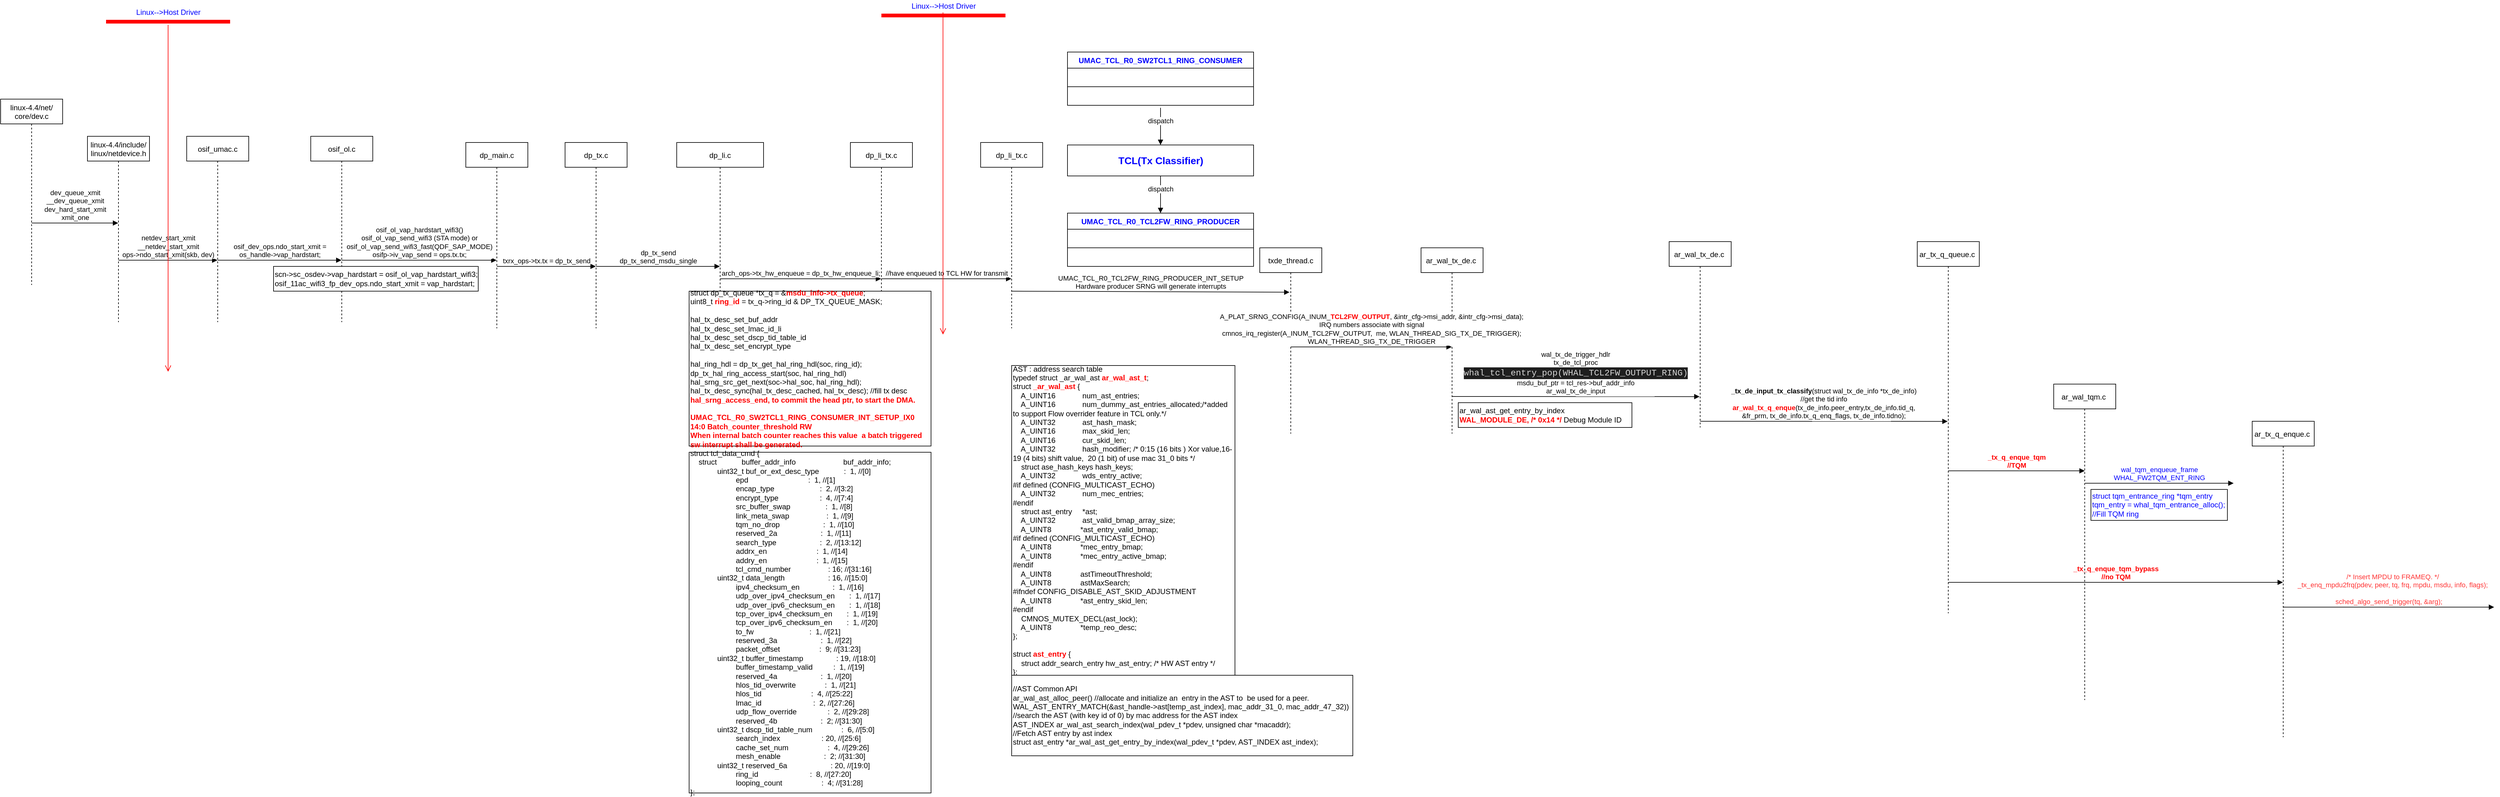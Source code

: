 <mxfile version="20.3.6" type="github">
  <diagram id="kgpKYQtTHZ0yAKxKKP6v" name="Page-1">
    <mxGraphModel dx="3816" dy="1634" grid="1" gridSize="10" guides="1" tooltips="1" connect="1" arrows="1" fold="1" page="1" pageScale="1" pageWidth="850" pageHeight="1100" math="0" shadow="0">
      <root>
        <mxCell id="0" />
        <mxCell id="1" parent="0" />
        <mxCell id="3nuBFxr9cyL0pnOWT2aG-1" value="dp_tx.c" style="shape=umlLifeline;perimeter=lifelinePerimeter;container=1;collapsible=0;recursiveResize=0;rounded=0;shadow=0;strokeWidth=1;" parent="1" vertex="1">
          <mxGeometry x="70" y="290" width="100" height="300" as="geometry" />
        </mxCell>
        <mxCell id="eFxjzbuiIlGFCDcoWRk1-1" value="dp_tx_send&lt;br&gt;dp_tx_send_msdu_single" style="html=1;verticalAlign=bottom;endArrow=block;" parent="3nuBFxr9cyL0pnOWT2aG-1" target="3nuBFxr9cyL0pnOWT2aG-5" edge="1">
          <mxGeometry width="80" relative="1" as="geometry">
            <mxPoint x="50" y="200" as="sourcePoint" />
            <mxPoint x="130" y="200" as="targetPoint" />
          </mxGeometry>
        </mxCell>
        <mxCell id="3nuBFxr9cyL0pnOWT2aG-5" value="dp_li.c" style="shape=umlLifeline;perimeter=lifelinePerimeter;container=1;collapsible=0;recursiveResize=0;rounded=0;shadow=0;strokeWidth=1;" parent="1" vertex="1">
          <mxGeometry x="250" y="290" width="140" height="240" as="geometry" />
        </mxCell>
        <mxCell id="eFxjzbuiIlGFCDcoWRk1-2" value="dp_li_tx.c" style="shape=umlLifeline;perimeter=lifelinePerimeter;container=1;collapsible=0;recursiveResize=0;rounded=0;shadow=0;strokeWidth=1;" parent="1" vertex="1">
          <mxGeometry x="530" y="290" width="100" height="300" as="geometry" />
        </mxCell>
        <mxCell id="eFxjzbuiIlGFCDcoWRk1-5" value="//have enqueued to TCL HW for transmit" style="html=1;verticalAlign=bottom;endArrow=block;" parent="eFxjzbuiIlGFCDcoWRk1-2" target="eFxjzbuiIlGFCDcoWRk1-4" edge="1">
          <mxGeometry width="80" relative="1" as="geometry">
            <mxPoint x="50" y="220" as="sourcePoint" />
            <mxPoint x="130" y="220" as="targetPoint" />
          </mxGeometry>
        </mxCell>
        <mxCell id="eFxjzbuiIlGFCDcoWRk1-4" value="dp_li_tx.c" style="shape=umlLifeline;perimeter=lifelinePerimeter;container=1;collapsible=0;recursiveResize=0;rounded=0;shadow=0;strokeWidth=1;" parent="1" vertex="1">
          <mxGeometry x="740" y="290" width="100" height="300" as="geometry" />
        </mxCell>
        <mxCell id="eFxjzbuiIlGFCDcoWRk1-23" value="UMAC_TCL_R0_TCL2FW_RING_PRODUCER_INT_SETUP&lt;br&gt;Hardware&amp;nbsp;producer SRNG will generate interrupts" style="html=1;verticalAlign=bottom;endArrow=block;entryX=0.479;entryY=0.239;entryDx=0;entryDy=0;entryPerimeter=0;" parent="eFxjzbuiIlGFCDcoWRk1-4" target="eFxjzbuiIlGFCDcoWRk1-27" edge="1">
          <mxGeometry width="80" relative="1" as="geometry">
            <mxPoint x="50" y="240" as="sourcePoint" />
            <mxPoint x="489.5" y="240" as="targetPoint" />
          </mxGeometry>
        </mxCell>
        <mxCell id="eFxjzbuiIlGFCDcoWRk1-6" value="&lt;div&gt;&lt;span&gt;	&lt;/span&gt;struct dp_tx_queue *tx_q = &amp;amp;&lt;b&gt;&lt;font color=&quot;#ff0000&quot;&gt;msdu_info-&amp;gt;tx_queue&lt;/font&gt;&lt;/b&gt;;&lt;/div&gt;&lt;div&gt;&lt;span&gt;	&lt;/span&gt;uint8_t &lt;b&gt;&lt;font color=&quot;#ff0000&quot;&gt;ring_id&lt;/font&gt;&lt;/b&gt; = tx_q-&amp;gt;ring_id &amp;amp; DP_TX_QUEUE_MASK;&lt;/div&gt;&lt;div&gt;&lt;br&gt;&lt;/div&gt;hal_tx_desc_set_buf_addr&lt;br&gt;hal_tx_desc_set_lmac_id_li&lt;br&gt;hal_tx_desc_set_dscp_tid_table_id&lt;br&gt;hal_tx_desc_set_encrypt_type&lt;br&gt;&lt;br&gt;hal_ring_hdl = dp_tx_get_hal_ring_hdl(soc, ring_id);&lt;br&gt;dp_tx_hal_ring_access_start(soc, hal_ring_hdl)&lt;br&gt;hal_srng_src_get_next(soc-&amp;gt;hal_soc, hal_ring_hdl);&lt;br&gt;hal_tx_desc_sync(hal_tx_desc_cached, hal_tx_desc); //fill tx desc&lt;br&gt;&lt;font color=&quot;#ff0000&quot;&gt;&lt;b&gt;hal_srng_access_end, to commit the head ptr, to start the DMA.&lt;br&gt;&lt;/b&gt;&lt;br&gt;&lt;div&gt;&lt;b&gt;UMAC_TCL_R0_SW2TCL1_RING_CONSUMER_INT_SETUP_IX0&lt;/b&gt;&lt;/div&gt;&lt;div&gt;&lt;b&gt;14:0&lt;span&gt;	&lt;/span&gt;Batch_counter_threshold&lt;span&gt;	&lt;/span&gt;RW&lt;span&gt;	&lt;/span&gt;&lt;/b&gt;&lt;/div&gt;&lt;div&gt;&lt;b&gt;When internal batch counter reaches this value&amp;nbsp; a batch triggered sw interrupt shall be generated.&lt;/b&gt;&lt;/div&gt;&lt;/font&gt;" style="rounded=0;whiteSpace=wrap;html=1;align=left;" parent="1" vertex="1">
          <mxGeometry x="270" y="530" width="390" height="250" as="geometry" />
        </mxCell>
        <mxCell id="eFxjzbuiIlGFCDcoWRk1-3" value="arch_ops-&amp;gt;tx_hw_enqueue = dp_tx_hw_enqueue_li;" style="html=1;verticalAlign=bottom;endArrow=block;" parent="1" source="3nuBFxr9cyL0pnOWT2aG-5" target="eFxjzbuiIlGFCDcoWRk1-2" edge="1">
          <mxGeometry width="80" relative="1" as="geometry">
            <mxPoint x="340" y="510" as="sourcePoint" />
            <mxPoint x="380" y="510" as="targetPoint" />
            <Array as="points">
              <mxPoint x="460" y="510" />
            </Array>
          </mxGeometry>
        </mxCell>
        <mxCell id="eFxjzbuiIlGFCDcoWRk1-8" value="dp_main.c" style="shape=umlLifeline;perimeter=lifelinePerimeter;container=1;collapsible=0;recursiveResize=0;rounded=0;shadow=0;strokeWidth=1;" parent="1" vertex="1">
          <mxGeometry x="-90" y="290" width="100" height="300" as="geometry" />
        </mxCell>
        <mxCell id="eFxjzbuiIlGFCDcoWRk1-9" value="txrx_ops-&amp;gt;tx.tx = dp_tx_send" style="html=1;verticalAlign=bottom;endArrow=block;" parent="eFxjzbuiIlGFCDcoWRk1-8" target="3nuBFxr9cyL0pnOWT2aG-1" edge="1">
          <mxGeometry width="80" relative="1" as="geometry">
            <mxPoint x="50" y="200" as="sourcePoint" />
            <mxPoint x="130" y="200" as="targetPoint" />
          </mxGeometry>
        </mxCell>
        <mxCell id="eFxjzbuiIlGFCDcoWRk1-10" value="osif_ol.c" style="shape=umlLifeline;perimeter=lifelinePerimeter;container=1;collapsible=0;recursiveResize=0;rounded=0;shadow=0;strokeWidth=1;" parent="1" vertex="1">
          <mxGeometry x="-340" y="280" width="100" height="300" as="geometry" />
        </mxCell>
        <mxCell id="eFxjzbuiIlGFCDcoWRk1-11" value="osif_ol_vap_hardstart_wifi3()&lt;br&gt;osif_ol_vap_send_wifi3 (STA mode) or&lt;br&gt;osif_ol_vap_send_wifi3_fast(QDF_SAP_MODE)&lt;br&gt;osifp-&amp;gt;iv_vap_send = ops.tx.tx;" style="html=1;verticalAlign=bottom;endArrow=block;" parent="eFxjzbuiIlGFCDcoWRk1-10" target="eFxjzbuiIlGFCDcoWRk1-8" edge="1">
          <mxGeometry width="80" relative="1" as="geometry">
            <mxPoint x="50" y="200" as="sourcePoint" />
            <mxPoint x="130" y="200" as="targetPoint" />
          </mxGeometry>
        </mxCell>
        <mxCell id="eFxjzbuiIlGFCDcoWRk1-12" value="scn-&amp;gt;sc_osdev-&amp;gt;vap_hardstart = osif_ol_vap_hardstart_wifi3;&lt;br&gt;osif_11ac_wifi3_fp_dev_ops.ndo_start_xmit = vap_hardstart;" style="rounded=0;whiteSpace=wrap;html=1;align=left;" parent="1" vertex="1">
          <mxGeometry x="-400" y="490" width="330" height="40" as="geometry" />
        </mxCell>
        <mxCell id="eFxjzbuiIlGFCDcoWRk1-13" value="osif_umac.c" style="shape=umlLifeline;perimeter=lifelinePerimeter;container=1;collapsible=0;recursiveResize=0;rounded=0;shadow=0;strokeWidth=1;" parent="1" vertex="1">
          <mxGeometry x="-540" y="280" width="100" height="300" as="geometry" />
        </mxCell>
        <mxCell id="eFxjzbuiIlGFCDcoWRk1-14" value="osif_dev_ops.ndo_start_xmit = &lt;br&gt;os_handle-&amp;gt;vap_hardstart;" style="html=1;verticalAlign=bottom;endArrow=block;" parent="eFxjzbuiIlGFCDcoWRk1-13" target="eFxjzbuiIlGFCDcoWRk1-10" edge="1">
          <mxGeometry width="80" relative="1" as="geometry">
            <mxPoint x="50" y="200" as="sourcePoint" />
            <mxPoint x="130" y="200" as="targetPoint" />
          </mxGeometry>
        </mxCell>
        <mxCell id="eFxjzbuiIlGFCDcoWRk1-15" value="linux-4.4/include/&#xa;linux/netdevice.h" style="shape=umlLifeline;perimeter=lifelinePerimeter;container=1;collapsible=0;recursiveResize=0;rounded=0;shadow=0;strokeWidth=1;" parent="1" vertex="1">
          <mxGeometry x="-700" y="280" width="100" height="300" as="geometry" />
        </mxCell>
        <mxCell id="eFxjzbuiIlGFCDcoWRk1-16" value="&lt;div&gt;netdev_start_xmit&lt;/div&gt;&lt;div&gt;__netdev_start_xmit&lt;/div&gt;ops-&amp;gt;ndo_start_xmit(skb, dev)" style="html=1;verticalAlign=bottom;endArrow=block;" parent="eFxjzbuiIlGFCDcoWRk1-15" target="eFxjzbuiIlGFCDcoWRk1-13" edge="1">
          <mxGeometry width="80" relative="1" as="geometry">
            <mxPoint x="50" y="200" as="sourcePoint" />
            <mxPoint x="170" y="200" as="targetPoint" />
          </mxGeometry>
        </mxCell>
        <mxCell id="eFxjzbuiIlGFCDcoWRk1-17" value="linux-4.4/net/&#xa;core/dev.c" style="shape=umlLifeline;perimeter=lifelinePerimeter;container=1;collapsible=0;recursiveResize=0;rounded=0;shadow=0;strokeWidth=1;" parent="1" vertex="1">
          <mxGeometry x="-840" y="220" width="100" height="300" as="geometry" />
        </mxCell>
        <mxCell id="eFxjzbuiIlGFCDcoWRk1-18" value="&lt;div&gt;dev_queue_xmit&lt;/div&gt;&lt;div&gt;__dev_queue_xmit&lt;/div&gt;&lt;div&gt;dev_hard_start_xmit&lt;/div&gt;xmit_one&lt;div&gt;&lt;/div&gt;" style="html=1;verticalAlign=bottom;endArrow=block;" parent="eFxjzbuiIlGFCDcoWRk1-17" target="eFxjzbuiIlGFCDcoWRk1-15" edge="1">
          <mxGeometry width="80" relative="1" as="geometry">
            <mxPoint x="50" y="200" as="sourcePoint" />
            <mxPoint x="170" y="200" as="targetPoint" />
          </mxGeometry>
        </mxCell>
        <mxCell id="eFxjzbuiIlGFCDcoWRk1-19" value="&lt;div&gt;struct tcl_data_cmd {&lt;/div&gt;&lt;div&gt;&amp;nbsp; &amp;nbsp; struct&amp;nbsp; &amp;nbsp; &amp;nbsp; &amp;nbsp; &amp;nbsp; &amp;nbsp; buffer_addr_info&amp;nbsp; &amp;nbsp; &amp;nbsp; &amp;nbsp; &amp;nbsp; &amp;nbsp; &amp;nbsp; &amp;nbsp; &amp;nbsp; &amp;nbsp; &amp;nbsp; &amp;nbsp;buf_addr_info;&lt;/div&gt;&lt;div&gt;&amp;nbsp; &amp;nbsp; &amp;nbsp; &amp;nbsp; &amp;nbsp; &amp;nbsp; &amp;nbsp;uint32_t buf_or_ext_desc_type&amp;nbsp; &amp;nbsp; &amp;nbsp; &amp;nbsp; &amp;nbsp; &amp;nbsp; :&amp;nbsp; 1, //[0]&lt;/div&gt;&lt;div&gt;&amp;nbsp; &amp;nbsp; &amp;nbsp; &amp;nbsp; &amp;nbsp; &amp;nbsp; &amp;nbsp; &amp;nbsp; &amp;nbsp; &amp;nbsp; &amp;nbsp; epd&amp;nbsp; &amp;nbsp; &amp;nbsp; &amp;nbsp; &amp;nbsp; &amp;nbsp; &amp;nbsp; &amp;nbsp; &amp;nbsp; &amp;nbsp; &amp;nbsp; &amp;nbsp; &amp;nbsp; &amp;nbsp; &amp;nbsp;:&amp;nbsp; 1, //[1]&lt;/div&gt;&lt;div&gt;&amp;nbsp; &amp;nbsp; &amp;nbsp; &amp;nbsp; &amp;nbsp; &amp;nbsp; &amp;nbsp; &amp;nbsp; &amp;nbsp; &amp;nbsp; &amp;nbsp; encap_type&amp;nbsp; &amp;nbsp; &amp;nbsp; &amp;nbsp; &amp;nbsp; &amp;nbsp; &amp;nbsp; &amp;nbsp; &amp;nbsp; &amp;nbsp; &amp;nbsp; :&amp;nbsp; 2, //[3:2]&lt;/div&gt;&lt;div&gt;&amp;nbsp; &amp;nbsp; &amp;nbsp; &amp;nbsp; &amp;nbsp; &amp;nbsp; &amp;nbsp; &amp;nbsp; &amp;nbsp; &amp;nbsp; &amp;nbsp; encrypt_type&amp;nbsp; &amp;nbsp; &amp;nbsp; &amp;nbsp; &amp;nbsp; &amp;nbsp; &amp;nbsp; &amp;nbsp; &amp;nbsp; &amp;nbsp; :&amp;nbsp; 4, //[7:4]&lt;/div&gt;&lt;div&gt;&amp;nbsp; &amp;nbsp; &amp;nbsp; &amp;nbsp; &amp;nbsp; &amp;nbsp; &amp;nbsp; &amp;nbsp; &amp;nbsp; &amp;nbsp; &amp;nbsp; src_buffer_swap&amp;nbsp; &amp;nbsp; &amp;nbsp; &amp;nbsp; &amp;nbsp; &amp;nbsp; &amp;nbsp; &amp;nbsp; &amp;nbsp;:&amp;nbsp; 1, //[8]&lt;/div&gt;&lt;div&gt;&amp;nbsp; &amp;nbsp; &amp;nbsp; &amp;nbsp; &amp;nbsp; &amp;nbsp; &amp;nbsp; &amp;nbsp; &amp;nbsp; &amp;nbsp; &amp;nbsp; link_meta_swap&amp;nbsp; &amp;nbsp; &amp;nbsp; &amp;nbsp; &amp;nbsp; &amp;nbsp; &amp;nbsp; &amp;nbsp; &amp;nbsp; :&amp;nbsp; 1, //[9]&lt;/div&gt;&lt;div&gt;&amp;nbsp; &amp;nbsp; &amp;nbsp; &amp;nbsp; &amp;nbsp; &amp;nbsp; &amp;nbsp; &amp;nbsp; &amp;nbsp; &amp;nbsp; &amp;nbsp; tqm_no_drop&amp;nbsp; &amp;nbsp; &amp;nbsp; &amp;nbsp; &amp;nbsp; &amp;nbsp; &amp;nbsp; &amp;nbsp; &amp;nbsp; &amp;nbsp; &amp;nbsp;:&amp;nbsp; 1, //[10]&lt;/div&gt;&lt;div&gt;&amp;nbsp; &amp;nbsp; &amp;nbsp; &amp;nbsp; &amp;nbsp; &amp;nbsp; &amp;nbsp; &amp;nbsp; &amp;nbsp; &amp;nbsp; &amp;nbsp; reserved_2a&amp;nbsp; &amp;nbsp; &amp;nbsp; &amp;nbsp; &amp;nbsp; &amp;nbsp; &amp;nbsp; &amp;nbsp; &amp;nbsp; &amp;nbsp; &amp;nbsp;:&amp;nbsp; 1, //[11]&lt;/div&gt;&lt;div&gt;&amp;nbsp; &amp;nbsp; &amp;nbsp; &amp;nbsp; &amp;nbsp; &amp;nbsp; &amp;nbsp; &amp;nbsp; &amp;nbsp; &amp;nbsp; &amp;nbsp; search_type&amp;nbsp; &amp;nbsp; &amp;nbsp; &amp;nbsp; &amp;nbsp; &amp;nbsp; &amp;nbsp; &amp;nbsp; &amp;nbsp; &amp;nbsp; &amp;nbsp;:&amp;nbsp; 2, //[13:12]&lt;/div&gt;&lt;div&gt;&amp;nbsp; &amp;nbsp; &amp;nbsp; &amp;nbsp; &amp;nbsp; &amp;nbsp; &amp;nbsp; &amp;nbsp; &amp;nbsp; &amp;nbsp; &amp;nbsp; addrx_en&amp;nbsp; &amp;nbsp; &amp;nbsp; &amp;nbsp; &amp;nbsp; &amp;nbsp; &amp;nbsp; &amp;nbsp; &amp;nbsp; &amp;nbsp; &amp;nbsp; &amp;nbsp; :&amp;nbsp; 1, //[14]&lt;/div&gt;&lt;div&gt;&amp;nbsp; &amp;nbsp; &amp;nbsp; &amp;nbsp; &amp;nbsp; &amp;nbsp; &amp;nbsp; &amp;nbsp; &amp;nbsp; &amp;nbsp; &amp;nbsp; addry_en&amp;nbsp; &amp;nbsp; &amp;nbsp; &amp;nbsp; &amp;nbsp; &amp;nbsp; &amp;nbsp; &amp;nbsp; &amp;nbsp; &amp;nbsp; &amp;nbsp; &amp;nbsp; :&amp;nbsp; 1, //[15]&lt;/div&gt;&lt;div&gt;&amp;nbsp; &amp;nbsp; &amp;nbsp; &amp;nbsp; &amp;nbsp; &amp;nbsp; &amp;nbsp; &amp;nbsp; &amp;nbsp; &amp;nbsp; &amp;nbsp; tcl_cmd_number&amp;nbsp; &amp;nbsp; &amp;nbsp; &amp;nbsp; &amp;nbsp; &amp;nbsp; &amp;nbsp; &amp;nbsp; &amp;nbsp; : 16; //[31:16]&lt;/div&gt;&lt;div&gt;&amp;nbsp; &amp;nbsp; &amp;nbsp; &amp;nbsp; &amp;nbsp; &amp;nbsp; &amp;nbsp;uint32_t data_length&amp;nbsp; &amp;nbsp; &amp;nbsp; &amp;nbsp; &amp;nbsp; &amp;nbsp; &amp;nbsp; &amp;nbsp; &amp;nbsp; &amp;nbsp; &amp;nbsp;: 16, //[15:0]&lt;/div&gt;&lt;div&gt;&amp;nbsp; &amp;nbsp; &amp;nbsp; &amp;nbsp; &amp;nbsp; &amp;nbsp; &amp;nbsp; &amp;nbsp; &amp;nbsp; &amp;nbsp; &amp;nbsp; ipv4_checksum_en&amp;nbsp; &amp;nbsp; &amp;nbsp; &amp;nbsp; &amp;nbsp; &amp;nbsp; &amp;nbsp; &amp;nbsp; :&amp;nbsp; 1, //[16]&lt;/div&gt;&lt;div&gt;&amp;nbsp; &amp;nbsp; &amp;nbsp; &amp;nbsp; &amp;nbsp; &amp;nbsp; &amp;nbsp; &amp;nbsp; &amp;nbsp; &amp;nbsp; &amp;nbsp; udp_over_ipv4_checksum_en&amp;nbsp; &amp;nbsp; &amp;nbsp; &amp;nbsp;:&amp;nbsp; 1, //[17]&lt;/div&gt;&lt;div&gt;&amp;nbsp; &amp;nbsp; &amp;nbsp; &amp;nbsp; &amp;nbsp; &amp;nbsp; &amp;nbsp; &amp;nbsp; &amp;nbsp; &amp;nbsp; &amp;nbsp; udp_over_ipv6_checksum_en&amp;nbsp; &amp;nbsp; &amp;nbsp; &amp;nbsp;:&amp;nbsp; 1, //[18]&lt;/div&gt;&lt;div&gt;&amp;nbsp; &amp;nbsp; &amp;nbsp; &amp;nbsp; &amp;nbsp; &amp;nbsp; &amp;nbsp; &amp;nbsp; &amp;nbsp; &amp;nbsp; &amp;nbsp; tcp_over_ipv4_checksum_en&amp;nbsp; &amp;nbsp; &amp;nbsp; &amp;nbsp;:&amp;nbsp; 1, //[19]&lt;/div&gt;&lt;div&gt;&amp;nbsp; &amp;nbsp; &amp;nbsp; &amp;nbsp; &amp;nbsp; &amp;nbsp; &amp;nbsp; &amp;nbsp; &amp;nbsp; &amp;nbsp; &amp;nbsp; tcp_over_ipv6_checksum_en&amp;nbsp; &amp;nbsp; &amp;nbsp; &amp;nbsp;:&amp;nbsp; 1, //[20]&lt;/div&gt;&lt;div&gt;&amp;nbsp; &amp;nbsp; &amp;nbsp; &amp;nbsp; &amp;nbsp; &amp;nbsp; &amp;nbsp; &amp;nbsp; &amp;nbsp; &amp;nbsp; &amp;nbsp; to_fw&amp;nbsp; &amp;nbsp; &amp;nbsp; &amp;nbsp; &amp;nbsp; &amp;nbsp; &amp;nbsp; &amp;nbsp; &amp;nbsp; &amp;nbsp; &amp;nbsp; &amp;nbsp; &amp;nbsp; &amp;nbsp;:&amp;nbsp; 1, //[21]&lt;/div&gt;&lt;div&gt;&amp;nbsp; &amp;nbsp; &amp;nbsp; &amp;nbsp; &amp;nbsp; &amp;nbsp; &amp;nbsp; &amp;nbsp; &amp;nbsp; &amp;nbsp; &amp;nbsp; reserved_3a&amp;nbsp; &amp;nbsp; &amp;nbsp; &amp;nbsp; &amp;nbsp; &amp;nbsp; &amp;nbsp; &amp;nbsp; &amp;nbsp; &amp;nbsp; &amp;nbsp;:&amp;nbsp; 1, //[22]&lt;/div&gt;&lt;div&gt;&amp;nbsp; &amp;nbsp; &amp;nbsp; &amp;nbsp; &amp;nbsp; &amp;nbsp; &amp;nbsp; &amp;nbsp; &amp;nbsp; &amp;nbsp; &amp;nbsp; packet_offset&amp;nbsp; &amp;nbsp; &amp;nbsp; &amp;nbsp; &amp;nbsp; &amp;nbsp; &amp;nbsp; &amp;nbsp; &amp;nbsp; &amp;nbsp;:&amp;nbsp; 9; //[31:23]&lt;/div&gt;&lt;div&gt;&amp;nbsp; &amp;nbsp; &amp;nbsp; &amp;nbsp; &amp;nbsp; &amp;nbsp; &amp;nbsp;uint32_t buffer_timestamp&amp;nbsp; &amp;nbsp; &amp;nbsp; &amp;nbsp; &amp;nbsp; &amp;nbsp; &amp;nbsp; &amp;nbsp; : 19, //[18:0]&lt;/div&gt;&lt;div&gt;&amp;nbsp; &amp;nbsp; &amp;nbsp; &amp;nbsp; &amp;nbsp; &amp;nbsp; &amp;nbsp; &amp;nbsp; &amp;nbsp; &amp;nbsp; &amp;nbsp; buffer_timestamp_valid&amp;nbsp; &amp;nbsp; &amp;nbsp; &amp;nbsp; &amp;nbsp; :&amp;nbsp; 1, //[19]&lt;/div&gt;&lt;div&gt;&amp;nbsp; &amp;nbsp; &amp;nbsp; &amp;nbsp; &amp;nbsp; &amp;nbsp; &amp;nbsp; &amp;nbsp; &amp;nbsp; &amp;nbsp; &amp;nbsp; reserved_4a&amp;nbsp; &amp;nbsp; &amp;nbsp; &amp;nbsp; &amp;nbsp; &amp;nbsp; &amp;nbsp; &amp;nbsp; &amp;nbsp; &amp;nbsp; &amp;nbsp;:&amp;nbsp; 1, //[20]&lt;/div&gt;&lt;div&gt;&amp;nbsp; &amp;nbsp; &amp;nbsp; &amp;nbsp; &amp;nbsp; &amp;nbsp; &amp;nbsp; &amp;nbsp; &amp;nbsp; &amp;nbsp; &amp;nbsp; hlos_tid_overwrite&amp;nbsp; &amp;nbsp; &amp;nbsp; &amp;nbsp; &amp;nbsp; &amp;nbsp; &amp;nbsp; :&amp;nbsp; 1, //[21]&lt;/div&gt;&lt;div&gt;&amp;nbsp; &amp;nbsp; &amp;nbsp; &amp;nbsp; &amp;nbsp; &amp;nbsp; &amp;nbsp; &amp;nbsp; &amp;nbsp; &amp;nbsp; &amp;nbsp; hlos_tid&amp;nbsp; &amp;nbsp; &amp;nbsp; &amp;nbsp; &amp;nbsp; &amp;nbsp; &amp;nbsp; &amp;nbsp; &amp;nbsp; &amp;nbsp; &amp;nbsp; &amp;nbsp; :&amp;nbsp; 4, //[25:22]&lt;/div&gt;&lt;div&gt;&amp;nbsp; &amp;nbsp; &amp;nbsp; &amp;nbsp; &amp;nbsp; &amp;nbsp; &amp;nbsp; &amp;nbsp; &amp;nbsp; &amp;nbsp; &amp;nbsp; lmac_id&amp;nbsp; &amp;nbsp; &amp;nbsp; &amp;nbsp; &amp;nbsp; &amp;nbsp; &amp;nbsp; &amp;nbsp; &amp;nbsp; &amp;nbsp; &amp;nbsp; &amp;nbsp; &amp;nbsp;:&amp;nbsp; 2, //[27:26]&lt;/div&gt;&lt;div&gt;&amp;nbsp; &amp;nbsp; &amp;nbsp; &amp;nbsp; &amp;nbsp; &amp;nbsp; &amp;nbsp; &amp;nbsp; &amp;nbsp; &amp;nbsp; &amp;nbsp; udp_flow_override&amp;nbsp; &amp;nbsp; &amp;nbsp; &amp;nbsp; &amp;nbsp; &amp;nbsp; &amp;nbsp; &amp;nbsp;:&amp;nbsp; 2, //[29:28]&lt;/div&gt;&lt;div&gt;&amp;nbsp; &amp;nbsp; &amp;nbsp; &amp;nbsp; &amp;nbsp; &amp;nbsp; &amp;nbsp; &amp;nbsp; &amp;nbsp; &amp;nbsp; &amp;nbsp; reserved_4b&amp;nbsp; &amp;nbsp; &amp;nbsp; &amp;nbsp; &amp;nbsp; &amp;nbsp; &amp;nbsp; &amp;nbsp; &amp;nbsp; &amp;nbsp; &amp;nbsp;:&amp;nbsp; 2; //[31:30]&lt;/div&gt;&lt;div&gt;&amp;nbsp; &amp;nbsp; &amp;nbsp; &amp;nbsp; &amp;nbsp; &amp;nbsp; &amp;nbsp;uint32_t dscp_tid_table_num&amp;nbsp; &amp;nbsp; &amp;nbsp; &amp;nbsp; &amp;nbsp; &amp;nbsp; &amp;nbsp; :&amp;nbsp; 6, //[5:0]&lt;/div&gt;&lt;div&gt;&amp;nbsp; &amp;nbsp; &amp;nbsp; &amp;nbsp; &amp;nbsp; &amp;nbsp; &amp;nbsp; &amp;nbsp; &amp;nbsp; &amp;nbsp; &amp;nbsp; search_index&amp;nbsp; &amp;nbsp; &amp;nbsp; &amp;nbsp; &amp;nbsp; &amp;nbsp; &amp;nbsp; &amp;nbsp; &amp;nbsp; &amp;nbsp; : 20, //[25:6]&lt;/div&gt;&lt;div&gt;&amp;nbsp; &amp;nbsp; &amp;nbsp; &amp;nbsp; &amp;nbsp; &amp;nbsp; &amp;nbsp; &amp;nbsp; &amp;nbsp; &amp;nbsp; &amp;nbsp; cache_set_num&amp;nbsp; &amp;nbsp; &amp;nbsp; &amp;nbsp; &amp;nbsp; &amp;nbsp; &amp;nbsp; &amp;nbsp; &amp;nbsp; &amp;nbsp;:&amp;nbsp; 4, //[29:26]&lt;/div&gt;&lt;div&gt;&amp;nbsp; &amp;nbsp; &amp;nbsp; &amp;nbsp; &amp;nbsp; &amp;nbsp; &amp;nbsp; &amp;nbsp; &amp;nbsp; &amp;nbsp; &amp;nbsp; mesh_enable&amp;nbsp; &amp;nbsp; &amp;nbsp; &amp;nbsp; &amp;nbsp; &amp;nbsp; &amp;nbsp; &amp;nbsp; &amp;nbsp; &amp;nbsp; &amp;nbsp;:&amp;nbsp; 2; //[31:30]&lt;/div&gt;&lt;div&gt;&amp;nbsp; &amp;nbsp; &amp;nbsp; &amp;nbsp; &amp;nbsp; &amp;nbsp; &amp;nbsp;uint32_t reserved_6a&amp;nbsp; &amp;nbsp; &amp;nbsp; &amp;nbsp; &amp;nbsp; &amp;nbsp; &amp;nbsp; &amp;nbsp; &amp;nbsp; &amp;nbsp; &amp;nbsp;: 20, //[19:0]&lt;/div&gt;&lt;div&gt;&amp;nbsp; &amp;nbsp; &amp;nbsp; &amp;nbsp; &amp;nbsp; &amp;nbsp; &amp;nbsp; &amp;nbsp; &amp;nbsp; &amp;nbsp; &amp;nbsp; ring_id&amp;nbsp; &amp;nbsp; &amp;nbsp; &amp;nbsp; &amp;nbsp; &amp;nbsp; &amp;nbsp; &amp;nbsp; &amp;nbsp; &amp;nbsp; &amp;nbsp; &amp;nbsp; &amp;nbsp;:&amp;nbsp; 8, //[27:20]&lt;/div&gt;&lt;div&gt;&amp;nbsp; &amp;nbsp; &amp;nbsp; &amp;nbsp; &amp;nbsp; &amp;nbsp; &amp;nbsp; &amp;nbsp; &amp;nbsp; &amp;nbsp; &amp;nbsp; looping_count&amp;nbsp; &amp;nbsp; &amp;nbsp; &amp;nbsp; &amp;nbsp; &amp;nbsp; &amp;nbsp; &amp;nbsp; &amp;nbsp; &amp;nbsp;:&amp;nbsp; 4; //[31:28]&lt;/div&gt;&lt;div&gt;};&lt;/div&gt;" style="rounded=0;whiteSpace=wrap;html=1;align=left;" parent="1" vertex="1">
          <mxGeometry x="270" y="790" width="390" height="550" as="geometry" />
        </mxCell>
        <mxCell id="eFxjzbuiIlGFCDcoWRk1-20" value="&lt;div&gt;AST : address search table&lt;/div&gt;&lt;div&gt;typedef struct _ar_wal_ast &lt;b&gt;&lt;font color=&quot;#ff0000&quot;&gt;ar_wal_ast_t&lt;/font&gt;&lt;/b&gt;;&lt;/div&gt;&lt;div&gt;struct &lt;b&gt;&lt;font color=&quot;#ff0000&quot;&gt;_ar_wal_ast &lt;/font&gt;&lt;/b&gt;{&lt;/div&gt;&lt;div&gt;&amp;nbsp; &amp;nbsp; A_UINT16&amp;nbsp; &amp;nbsp; &amp;nbsp; &amp;nbsp; &amp;nbsp; &amp;nbsp; &amp;nbsp;num_ast_entries;&lt;/div&gt;&lt;div&gt;&amp;nbsp; &amp;nbsp; A_UINT16&amp;nbsp; &amp;nbsp; &amp;nbsp; &amp;nbsp; &amp;nbsp; &amp;nbsp; &amp;nbsp;num_dummy_ast_entries_allocated;/*added to support Flow overrider feature in TCL only.*/&lt;/div&gt;&lt;div&gt;&amp;nbsp; &amp;nbsp; A_UINT32&amp;nbsp; &amp;nbsp; &amp;nbsp; &amp;nbsp; &amp;nbsp; &amp;nbsp; &amp;nbsp;ast_hash_mask;&lt;/div&gt;&lt;div&gt;&amp;nbsp; &amp;nbsp; A_UINT16&amp;nbsp; &amp;nbsp; &amp;nbsp; &amp;nbsp; &amp;nbsp; &amp;nbsp; &amp;nbsp;max_skid_len;&lt;/div&gt;&lt;div&gt;&amp;nbsp; &amp;nbsp; A_UINT16&amp;nbsp; &amp;nbsp; &amp;nbsp; &amp;nbsp; &amp;nbsp; &amp;nbsp; &amp;nbsp;cur_skid_len;&lt;/div&gt;&lt;div&gt;&amp;nbsp; &amp;nbsp; A_UINT32&amp;nbsp; &amp;nbsp; &amp;nbsp; &amp;nbsp; &amp;nbsp; &amp;nbsp; &amp;nbsp;hash_modifier; /* 0:15 (16 bits ) Xor value,16-19 (4 bits) shift value,&amp;nbsp; 20 (1 bit) of use mac 31_0 bits */&lt;/div&gt;&lt;div&gt;&amp;nbsp; &amp;nbsp; struct ase_hash_keys hash_keys;&lt;/div&gt;&lt;div&gt;&amp;nbsp; &amp;nbsp; A_UINT32&amp;nbsp; &amp;nbsp; &amp;nbsp; &amp;nbsp; &amp;nbsp; &amp;nbsp; &amp;nbsp;wds_entry_active;&lt;/div&gt;&lt;div&gt;#if defined (CONFIG_MULTICAST_ECHO)&lt;/div&gt;&lt;div&gt;&amp;nbsp; &amp;nbsp; A_UINT32&amp;nbsp; &amp;nbsp; &amp;nbsp; &amp;nbsp; &amp;nbsp; &amp;nbsp; &amp;nbsp;num_mec_entries;&lt;/div&gt;&lt;div&gt;#endif&lt;/div&gt;&lt;div&gt;&amp;nbsp; &amp;nbsp; struct ast_entry&amp;nbsp; &amp;nbsp; &amp;nbsp;*ast;&lt;/div&gt;&lt;div&gt;&amp;nbsp; &amp;nbsp; A_UINT32&amp;nbsp; &amp;nbsp; &amp;nbsp; &amp;nbsp; &amp;nbsp; &amp;nbsp; &amp;nbsp;ast_valid_bmap_array_size;&lt;/div&gt;&lt;div&gt;&amp;nbsp; &amp;nbsp; A_UINT8&amp;nbsp; &amp;nbsp; &amp;nbsp; &amp;nbsp; &amp;nbsp; &amp;nbsp; &amp;nbsp; *ast_entry_valid_bmap;&lt;/div&gt;&lt;div&gt;#if defined (CONFIG_MULTICAST_ECHO)&lt;/div&gt;&lt;div&gt;&amp;nbsp; &amp;nbsp; A_UINT8&amp;nbsp; &amp;nbsp; &amp;nbsp; &amp;nbsp; &amp;nbsp; &amp;nbsp; &amp;nbsp; *mec_entry_bmap;&lt;/div&gt;&lt;div&gt;&amp;nbsp; &amp;nbsp; A_UINT8&amp;nbsp; &amp;nbsp; &amp;nbsp; &amp;nbsp; &amp;nbsp; &amp;nbsp; &amp;nbsp; *mec_entry_active_bmap;&lt;/div&gt;&lt;div&gt;#endif&lt;/div&gt;&lt;div&gt;&amp;nbsp; &amp;nbsp; A_UINT8&amp;nbsp; &amp;nbsp; &amp;nbsp; &amp;nbsp; &amp;nbsp; &amp;nbsp; &amp;nbsp; astTimeoutThreshold;&lt;/div&gt;&lt;div&gt;&amp;nbsp; &amp;nbsp; A_UINT8&amp;nbsp; &amp;nbsp; &amp;nbsp; &amp;nbsp; &amp;nbsp; &amp;nbsp; &amp;nbsp; astMaxSearch;&lt;/div&gt;&lt;div&gt;#ifndef CONFIG_DISABLE_AST_SKID_ADJUSTMENT&lt;/div&gt;&lt;div&gt;&amp;nbsp; &amp;nbsp; A_UINT8&amp;nbsp; &amp;nbsp; &amp;nbsp; &amp;nbsp; &amp;nbsp; &amp;nbsp; &amp;nbsp; *ast_entry_skid_len;&lt;/div&gt;&lt;div&gt;#endif&lt;/div&gt;&lt;div&gt;&amp;nbsp; &amp;nbsp; CMNOS_MUTEX_DECL(ast_lock);&lt;/div&gt;&lt;div&gt;&amp;nbsp; &amp;nbsp; A_UINT8&amp;nbsp; &amp;nbsp; &amp;nbsp; &amp;nbsp; &amp;nbsp; &amp;nbsp; &amp;nbsp; *temp_reo_desc;&lt;/div&gt;&lt;div&gt;};&lt;/div&gt;&lt;br&gt;struct &lt;b&gt;&lt;font color=&quot;#ff0000&quot;&gt;ast_entry &lt;/font&gt;&lt;/b&gt;{&lt;div&gt;&amp;nbsp; &amp;nbsp; struct addr_search_entry hw_ast_entry; /* HW AST entry */&lt;/div&gt;&lt;div&gt;};&lt;/div&gt;" style="rounded=0;whiteSpace=wrap;html=1;align=left;" parent="1" vertex="1">
          <mxGeometry x="790" y="650" width="360" height="500" as="geometry" />
        </mxCell>
        <mxCell id="eFxjzbuiIlGFCDcoWRk1-21" value="//AST Common API&lt;br&gt;ar_wal_ast_alloc_peer() //allocate and initialize an&amp;nbsp; entry in the AST to&amp;nbsp; be used for a peer.&lt;br&gt;WAL_AST_ENTRY_MATCH(&amp;amp;ast_handle-&amp;gt;ast[temp_ast_index], mac_addr_31_0, mac_addr_47_32))&lt;br&gt;//search the AST (with key id of 0) by mac address for the AST index&lt;br&gt;AST_INDEX ar_wal_ast_search_index(wal_pdev_t *pdev, unsigned char *macaddr);&lt;br&gt;//Fetch AST entry by ast index&lt;br&gt;struct ast_entry *ar_wal_ast_get_entry_by_index(wal_pdev_t *pdev, AST_INDEX ast_index);" style="rounded=0;whiteSpace=wrap;html=1;align=left;" parent="1" vertex="1">
          <mxGeometry x="790" y="1150" width="550" height="130" as="geometry" />
        </mxCell>
        <mxCell id="eFxjzbuiIlGFCDcoWRk1-24" value="ar_wal_tx_de.c " style="shape=umlLifeline;perimeter=lifelinePerimeter;container=1;collapsible=0;recursiveResize=0;rounded=0;shadow=0;strokeWidth=1;" parent="1" vertex="1">
          <mxGeometry x="1450" y="460" width="100" height="300" as="geometry" />
        </mxCell>
        <mxCell id="eFxjzbuiIlGFCDcoWRk1-25" value="wal_tx_de_trigger_hdlr&lt;br&gt;tx_de_tcl_proc&lt;br&gt;&lt;div style=&quot;color: rgb(212 , 212 , 212) ; background-color: rgb(30 , 30 , 30) ; font-family: &amp;#34;consolas&amp;#34; , &amp;#34;courier new&amp;#34; , monospace ; font-size: 14px ; line-height: 19px&quot;&gt;whal_tcl_entry_pop(WHAL_TCL2FW_OUTPUT_RING)&lt;/div&gt;msdu_buf_ptr = tcl_res-&amp;gt;buf_addr_info&lt;br&gt;ar_wal_tx_de_input" style="html=1;verticalAlign=bottom;endArrow=block;entryX=0.49;entryY=0.834;entryDx=0;entryDy=0;entryPerimeter=0;" parent="eFxjzbuiIlGFCDcoWRk1-24" target="eFxjzbuiIlGFCDcoWRk1-49" edge="1">
          <mxGeometry width="80" relative="1" as="geometry">
            <mxPoint x="50" y="240" as="sourcePoint" />
            <mxPoint x="420" y="240" as="targetPoint" />
          </mxGeometry>
        </mxCell>
        <mxCell id="eFxjzbuiIlGFCDcoWRk1-26" value="ar_wal_ast_get_entry_by_index&lt;br&gt;&lt;b&gt;&lt;font color=&quot;#ff0000&quot;&gt;WAL_MODULE_DE, /* 0x14 */&amp;nbsp;&lt;/font&gt;&lt;/b&gt;Debug Module ID" style="rounded=0;whiteSpace=wrap;html=1;align=left;" parent="1" vertex="1">
          <mxGeometry x="1510" y="710" width="280" height="40" as="geometry" />
        </mxCell>
        <mxCell id="eFxjzbuiIlGFCDcoWRk1-27" value="txde_thread.c" style="shape=umlLifeline;perimeter=lifelinePerimeter;container=1;collapsible=0;recursiveResize=0;rounded=0;shadow=0;strokeWidth=1;" parent="1" vertex="1">
          <mxGeometry x="1190" y="460" width="100" height="300" as="geometry" />
        </mxCell>
        <mxCell id="eFxjzbuiIlGFCDcoWRk1-29" value="A_PLAT_SRNG_CONFIG(A_INUM_&lt;b&gt;&lt;font color=&quot;#ff0000&quot;&gt;TCL2FW_OUTPUT&lt;/font&gt;&lt;/b&gt;, &amp;amp;intr_cfg-&amp;gt;msi_addr, &amp;amp;intr_cfg-&amp;gt;msi_data);&lt;br&gt;IRQ numbers associate with signal&lt;br&gt;cmnos_irq_register(A_INUM_TCL2FW_OUTPUT,&amp;nbsp; me, WLAN_THREAD_SIG_TX_DE_TRIGGER);&lt;br&gt;WLAN_THREAD_SIG_TX_DE_TRIGGER" style="html=1;verticalAlign=bottom;endArrow=block;" parent="eFxjzbuiIlGFCDcoWRk1-27" target="eFxjzbuiIlGFCDcoWRk1-24" edge="1">
          <mxGeometry width="80" relative="1" as="geometry">
            <mxPoint x="50" y="160" as="sourcePoint" />
            <mxPoint x="130" y="160" as="targetPoint" />
          </mxGeometry>
        </mxCell>
        <mxCell id="eFxjzbuiIlGFCDcoWRk1-31" value="&lt;font style=&quot;font-size: 16px&quot; color=&quot;#0000ff&quot;&gt;&lt;b&gt;TCL(Tx Classifier)&lt;/b&gt;&lt;/font&gt;" style="html=1;align=center;" parent="1" vertex="1">
          <mxGeometry x="880" y="294" width="300" height="50" as="geometry" />
        </mxCell>
        <mxCell id="eFxjzbuiIlGFCDcoWRk1-32" value="UMAC_TCL_R0_SW2TCL1_RING_CONSUMER" style="swimlane;fontStyle=1;align=center;verticalAlign=top;childLayout=stackLayout;horizontal=1;startSize=26;horizontalStack=0;resizeParent=1;resizeParentMax=0;resizeLast=0;collapsible=1;marginBottom=0;fontColor=#0000FF;" parent="1" vertex="1">
          <mxGeometry x="880" y="144" width="300" height="86" as="geometry" />
        </mxCell>
        <mxCell id="eFxjzbuiIlGFCDcoWRk1-33" value="   " style="text;strokeColor=none;fillColor=none;align=left;verticalAlign=top;spacingLeft=4;spacingRight=4;overflow=hidden;rotatable=0;points=[[0,0.5],[1,0.5]];portConstraint=eastwest;" parent="eFxjzbuiIlGFCDcoWRk1-32" vertex="1">
          <mxGeometry y="26" width="300" height="26" as="geometry" />
        </mxCell>
        <mxCell id="eFxjzbuiIlGFCDcoWRk1-34" value="" style="line;strokeWidth=1;fillColor=none;align=left;verticalAlign=middle;spacingTop=-1;spacingLeft=3;spacingRight=3;rotatable=0;labelPosition=right;points=[];portConstraint=eastwest;" parent="eFxjzbuiIlGFCDcoWRk1-32" vertex="1">
          <mxGeometry y="52" width="300" height="8" as="geometry" />
        </mxCell>
        <mxCell id="eFxjzbuiIlGFCDcoWRk1-35" value=" " style="text;strokeColor=none;fillColor=none;align=left;verticalAlign=top;spacingLeft=4;spacingRight=4;overflow=hidden;rotatable=0;points=[[0,0.5],[1,0.5]];portConstraint=eastwest;" parent="eFxjzbuiIlGFCDcoWRk1-32" vertex="1">
          <mxGeometry y="60" width="300" height="26" as="geometry" />
        </mxCell>
        <mxCell id="eFxjzbuiIlGFCDcoWRk1-37" value="UMAC_TCL_R0_TCL2FW_RING_PRODUCER" style="swimlane;fontStyle=1;align=center;verticalAlign=top;childLayout=stackLayout;horizontal=1;startSize=26;horizontalStack=0;resizeParent=1;resizeParentMax=0;resizeLast=0;collapsible=1;marginBottom=0;fontColor=#0000FF;" parent="1" vertex="1">
          <mxGeometry x="880" y="404" width="300" height="86" as="geometry" />
        </mxCell>
        <mxCell id="eFxjzbuiIlGFCDcoWRk1-38" value="   " style="text;strokeColor=none;fillColor=none;align=left;verticalAlign=top;spacingLeft=4;spacingRight=4;overflow=hidden;rotatable=0;points=[[0,0.5],[1,0.5]];portConstraint=eastwest;" parent="eFxjzbuiIlGFCDcoWRk1-37" vertex="1">
          <mxGeometry y="26" width="300" height="26" as="geometry" />
        </mxCell>
        <mxCell id="eFxjzbuiIlGFCDcoWRk1-39" value="" style="line;strokeWidth=1;fillColor=none;align=left;verticalAlign=middle;spacingTop=-1;spacingLeft=3;spacingRight=3;rotatable=0;labelPosition=right;points=[];portConstraint=eastwest;" parent="eFxjzbuiIlGFCDcoWRk1-37" vertex="1">
          <mxGeometry y="52" width="300" height="8" as="geometry" />
        </mxCell>
        <mxCell id="eFxjzbuiIlGFCDcoWRk1-40" value=" " style="text;strokeColor=none;fillColor=none;align=left;verticalAlign=top;spacingLeft=4;spacingRight=4;overflow=hidden;rotatable=0;points=[[0,0.5],[1,0.5]];portConstraint=eastwest;" parent="eFxjzbuiIlGFCDcoWRk1-37" vertex="1">
          <mxGeometry y="60" width="300" height="26" as="geometry" />
        </mxCell>
        <mxCell id="eFxjzbuiIlGFCDcoWRk1-41" value="dispatch" style="html=1;verticalAlign=bottom;endArrow=block;" parent="1" target="eFxjzbuiIlGFCDcoWRk1-31" edge="1">
          <mxGeometry width="80" relative="1" as="geometry">
            <mxPoint x="1030" y="234" as="sourcePoint" />
            <mxPoint x="1110" y="264" as="targetPoint" />
          </mxGeometry>
        </mxCell>
        <mxCell id="eFxjzbuiIlGFCDcoWRk1-42" value="dispatch" style="html=1;verticalAlign=bottom;endArrow=block;" parent="1" edge="1">
          <mxGeometry width="80" relative="1" as="geometry">
            <mxPoint x="1030" y="344" as="sourcePoint" />
            <mxPoint x="1030" y="404" as="targetPoint" />
          </mxGeometry>
        </mxCell>
        <mxCell id="eFxjzbuiIlGFCDcoWRk1-43" value="" style="shape=line;html=1;strokeWidth=6;strokeColor=#ff0000;fontColor=#0000FF;align=center;" parent="1" vertex="1">
          <mxGeometry x="-670" y="90" width="200" height="10" as="geometry" />
        </mxCell>
        <mxCell id="eFxjzbuiIlGFCDcoWRk1-44" value="" style="edgeStyle=orthogonalEdgeStyle;html=1;verticalAlign=bottom;endArrow=open;endSize=8;strokeColor=#ff0000;fontColor=#0000FF;" parent="1" source="eFxjzbuiIlGFCDcoWRk1-43" edge="1">
          <mxGeometry relative="1" as="geometry">
            <mxPoint x="-570" y="660" as="targetPoint" />
          </mxGeometry>
        </mxCell>
        <mxCell id="eFxjzbuiIlGFCDcoWRk1-45" value="Linux--&amp;gt;Host Driver" style="text;html=1;align=center;verticalAlign=middle;resizable=0;points=[];autosize=1;fontColor=#0000FF;" parent="1" vertex="1">
          <mxGeometry x="-630" y="70" width="120" height="20" as="geometry" />
        </mxCell>
        <mxCell id="eFxjzbuiIlGFCDcoWRk1-46" value="" style="shape=line;html=1;strokeWidth=6;strokeColor=#ff0000;fontColor=#0000FF;align=center;" parent="1" vertex="1">
          <mxGeometry x="580" y="80" width="200" height="10" as="geometry" />
        </mxCell>
        <mxCell id="eFxjzbuiIlGFCDcoWRk1-47" value="Linux--&amp;gt;Host Driver" style="text;html=1;align=center;verticalAlign=middle;resizable=0;points=[];autosize=1;fontColor=#0000FF;" parent="1" vertex="1">
          <mxGeometry x="620" y="60" width="120" height="20" as="geometry" />
        </mxCell>
        <mxCell id="eFxjzbuiIlGFCDcoWRk1-48" value="" style="edgeStyle=orthogonalEdgeStyle;html=1;verticalAlign=bottom;endArrow=open;endSize=8;strokeColor=#ff0000;fontColor=#0000FF;" parent="1" edge="1">
          <mxGeometry relative="1" as="geometry">
            <mxPoint x="679.29" y="600" as="targetPoint" />
            <mxPoint x="679.29" y="80" as="sourcePoint" />
          </mxGeometry>
        </mxCell>
        <mxCell id="eFxjzbuiIlGFCDcoWRk1-49" value="ar_wal_tx_de.c " style="shape=umlLifeline;perimeter=lifelinePerimeter;container=1;collapsible=0;recursiveResize=0;rounded=0;shadow=0;strokeWidth=1;" parent="1" vertex="1">
          <mxGeometry x="1850" y="450" width="100" height="300" as="geometry" />
        </mxCell>
        <mxCell id="eFxjzbuiIlGFCDcoWRk1-51" value="&lt;b&gt;_tx_de_input_tx_classify&lt;/b&gt;(struct wal_tx_de_info *tx_de_info)&lt;br&gt;//get the tid info&lt;br&gt;&lt;div&gt;&lt;b&gt;&lt;font color=&quot;#ff0000&quot;&gt;ar_wal_tx_q_enque&lt;/font&gt;&lt;/b&gt;(tx_de_info.peer_entry,tx_de_info.tid_q,&lt;/div&gt;&lt;div&gt;&amp;amp;fr_prm, tx_de_info.tx_q_enq_flags, tx_de_info.tidno);&lt;/div&gt;" style="html=1;verticalAlign=bottom;endArrow=block;entryX=0.49;entryY=0.834;entryDx=0;entryDy=0;entryPerimeter=0;" parent="1" edge="1">
          <mxGeometry width="80" relative="1" as="geometry">
            <mxPoint x="1900" y="740" as="sourcePoint" />
            <mxPoint x="2299" y="740.2" as="targetPoint" />
          </mxGeometry>
        </mxCell>
        <mxCell id="eFxjzbuiIlGFCDcoWRk1-52" value="ar_tx_q_queue.c " style="shape=umlLifeline;perimeter=lifelinePerimeter;container=1;collapsible=0;recursiveResize=0;rounded=0;shadow=0;strokeWidth=1;" parent="1" vertex="1">
          <mxGeometry x="2250" y="450" width="100" height="600" as="geometry" />
        </mxCell>
        <mxCell id="eFxjzbuiIlGFCDcoWRk1-59" value="&lt;b&gt;&lt;font color=&quot;#ff0000&quot;&gt;_tx_q_enque_tqm_bypass&lt;br&gt;//no TQM&lt;/font&gt;&lt;/b&gt;" style="html=1;verticalAlign=bottom;endArrow=block;fontColor=#0000FF;" parent="eFxjzbuiIlGFCDcoWRk1-52" target="eFxjzbuiIlGFCDcoWRk1-57" edge="1">
          <mxGeometry width="80" relative="1" as="geometry">
            <mxPoint x="50" y="550" as="sourcePoint" />
            <mxPoint x="130" y="550" as="targetPoint" />
          </mxGeometry>
        </mxCell>
        <mxCell id="eFxjzbuiIlGFCDcoWRk1-53" value="&lt;b&gt;&lt;font color=&quot;#ff0000&quot;&gt;_tx_q_enque_tqm&lt;br&gt;//TQM&lt;br&gt;&lt;/font&gt;&lt;/b&gt;" style="html=1;verticalAlign=bottom;endArrow=block;fontColor=#0000FF;" parent="1" edge="1">
          <mxGeometry width="80" relative="1" as="geometry">
            <mxPoint x="2300" y="820" as="sourcePoint" />
            <mxPoint x="2520" y="820" as="targetPoint" />
          </mxGeometry>
        </mxCell>
        <mxCell id="eFxjzbuiIlGFCDcoWRk1-54" value="ar_wal_tqm.c " style="shape=umlLifeline;perimeter=lifelinePerimeter;container=1;collapsible=0;recursiveResize=0;rounded=0;shadow=0;strokeWidth=1;" parent="1" vertex="1">
          <mxGeometry x="2470" y="680" width="100" height="510" as="geometry" />
        </mxCell>
        <mxCell id="eFxjzbuiIlGFCDcoWRk1-55" value="wal_tqm_enqueue_frame&lt;br&gt;WHAL_FW2TQM_ENT_RING" style="html=1;verticalAlign=bottom;endArrow=block;fontColor=#0000FF;" parent="eFxjzbuiIlGFCDcoWRk1-54" edge="1">
          <mxGeometry width="80" relative="1" as="geometry">
            <mxPoint x="50" y="160" as="sourcePoint" />
            <mxPoint x="290" y="160" as="targetPoint" />
          </mxGeometry>
        </mxCell>
        <mxCell id="eFxjzbuiIlGFCDcoWRk1-56" value="struct tqm_entrance_ring *tqm_entry&lt;br&gt;tqm_entry = whal_tqm_entrance_alloc();&lt;br&gt;//Fill TQM ring" style="rounded=0;whiteSpace=wrap;html=1;fontColor=#0000FF;align=left;" parent="1" vertex="1">
          <mxGeometry x="2530" y="850" width="220" height="50" as="geometry" />
        </mxCell>
        <mxCell id="eFxjzbuiIlGFCDcoWRk1-57" value="ar_tx_q_enque.c " style="shape=umlLifeline;perimeter=lifelinePerimeter;container=1;collapsible=0;recursiveResize=0;rounded=0;shadow=0;strokeWidth=1;" parent="1" vertex="1">
          <mxGeometry x="2790" y="740" width="100" height="510" as="geometry" />
        </mxCell>
        <mxCell id="eFxjzbuiIlGFCDcoWRk1-60" value="&lt;div&gt;&lt;font color=&quot;#ff3333&quot;&gt;&amp;nbsp; &amp;nbsp; /* Insert MPDU to FRAMEQ. */&lt;/font&gt;&lt;/div&gt;&lt;div&gt;&lt;font color=&quot;#ff3333&quot;&gt;&amp;nbsp; &amp;nbsp; _tx_enq_mpdu2frq(pdev, peer, tq, frq, mpdu, msdu, info, flags);&lt;/font&gt;&lt;/div&gt;&lt;div&gt;&lt;font color=&quot;#ff3333&quot;&gt;&lt;br&gt;&lt;/font&gt;&lt;/div&gt;&lt;div&gt;&lt;font color=&quot;#ff3333&quot;&gt;sched_algo_send_trigger(tq, &amp;amp;arg);&lt;br&gt;&lt;/font&gt;&lt;/div&gt;" style="html=1;verticalAlign=bottom;endArrow=block;fontColor=#0000FF;" parent="eFxjzbuiIlGFCDcoWRk1-57" edge="1">
          <mxGeometry width="80" relative="1" as="geometry">
            <mxPoint x="50" y="300" as="sourcePoint" />
            <mxPoint x="390" y="300" as="targetPoint" />
          </mxGeometry>
        </mxCell>
      </root>
    </mxGraphModel>
  </diagram>
</mxfile>
